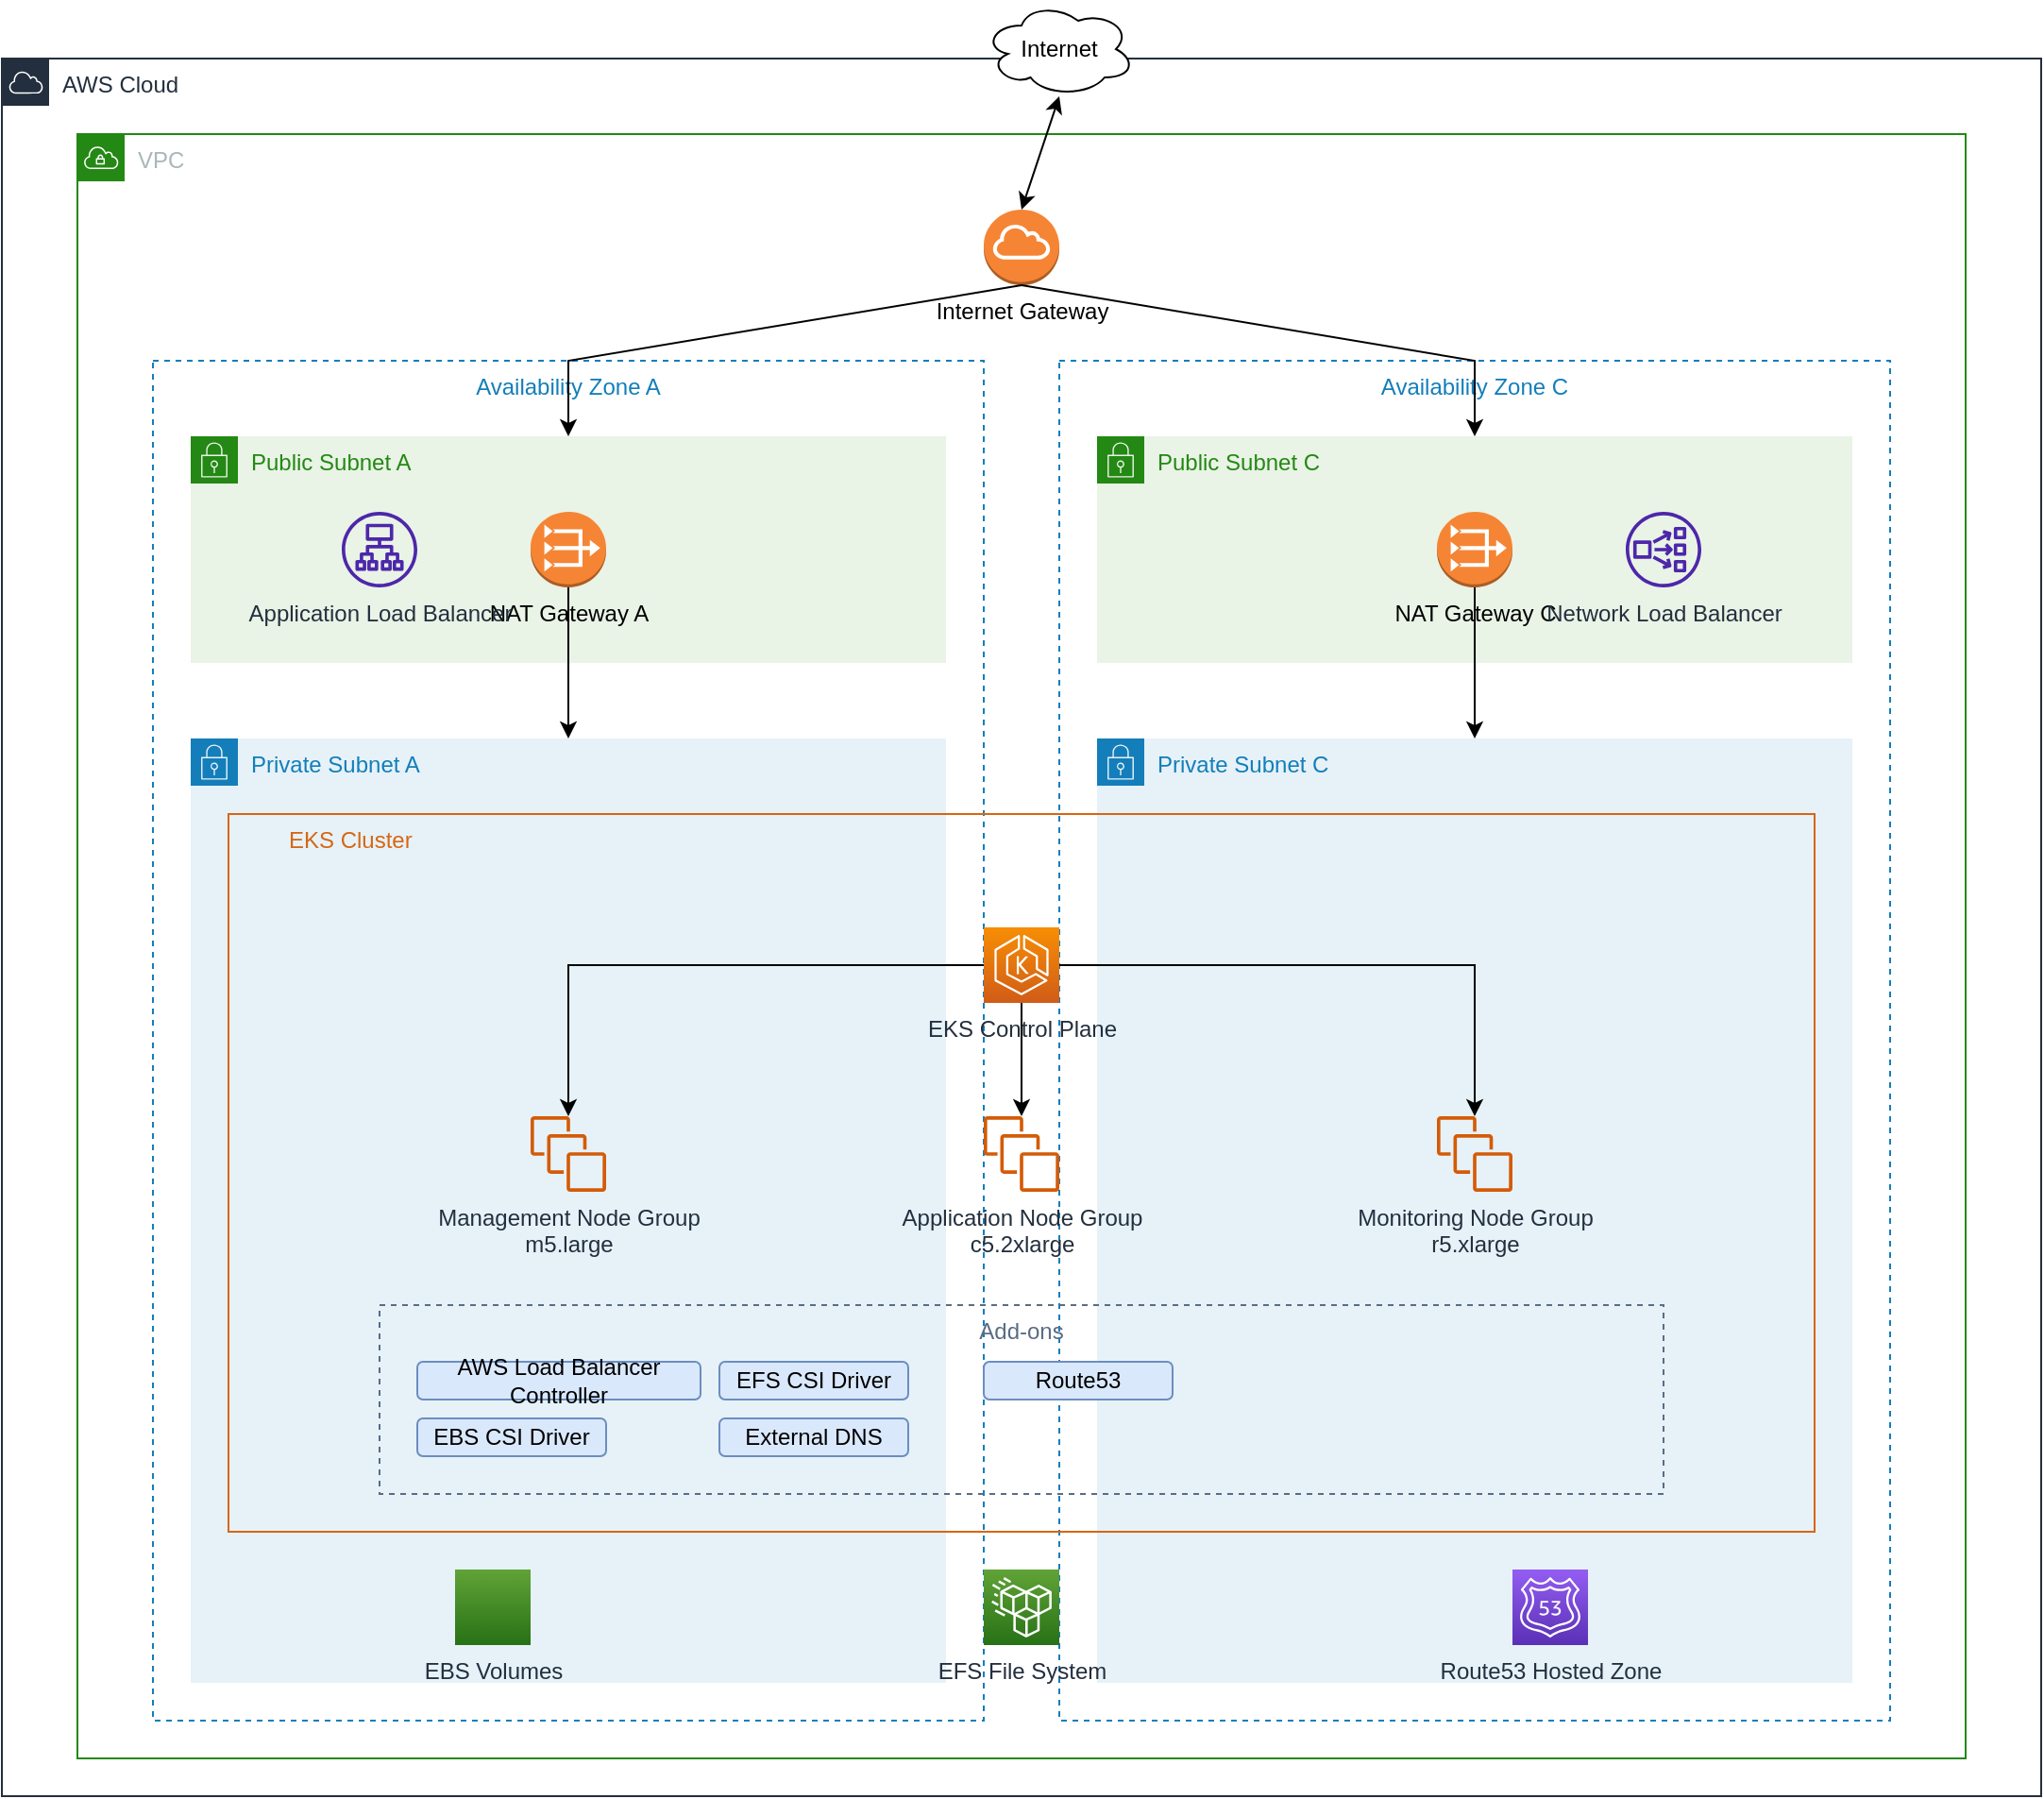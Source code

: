 <?xml version="1.0" encoding="UTF-8"?>
<mxfile version="15.8.6">
  <diagram id="eks-terraform-architecture" name="EKS Terraform Architecture">
    <mxGraphModel dx="1422" dy="798" grid="1" gridSize="10" guides="1" tooltips="1" connect="1" arrows="1" fold="1" page="1" pageScale="1" pageWidth="1169" pageHeight="1000" math="0" shadow="0">
      <root>
        <mxCell id="0" />
        <mxCell id="1" parent="0" />
        <!-- AWS Cloud Border -->
        <mxCell id="aws-cloud" value="AWS Cloud" style="points=[[0,0],[0.25,0],[0.5,0],[0.75,0],[1,0],[1,0.25],[1,0.5],[1,0.75],[1,1],[0.75,1],[0.5,1],[0.25,1],[0,1],[0,0.75],[0,0.5],[0,0.25]];outlineConnect=0;gradientColor=none;html=1;whiteSpace=wrap;fontSize=12;fontStyle=0;container=1;pointerEvents=0;collapsible=0;recursiveResize=0;shape=mxgraph.aws4.group;grIcon=mxgraph.aws4.group_aws_cloud;strokeColor=#232F3E;fillColor=none;verticalAlign=top;align=left;spacingLeft=30;fontColor=#232F3E;dashed=0;" vertex="1" parent="1">
          <mxGeometry x="40" y="40" width="1080" height="920" as="geometry" />
        </mxCell>
        
        <!-- VPC -->
        <mxCell id="vpc" value="VPC" style="points=[[0,0],[0.25,0],[0.5,0],[0.75,0],[1,0],[1,0.25],[1,0.5],[1,0.75],[1,1],[0.75,1],[0.5,1],[0.25,1],[0,1],[0,0.75],[0,0.5],[0,0.25]];outlineConnect=0;gradientColor=none;html=1;whiteSpace=wrap;fontSize=12;fontStyle=0;container=1;pointerEvents=0;collapsible=0;recursiveResize=0;shape=mxgraph.aws4.group;grIcon=mxgraph.aws4.group_vpc;strokeColor=#248814;fillColor=none;verticalAlign=top;align=left;spacingLeft=30;fontColor=#AAB7B8;dashed=0;" vertex="1" parent="aws-cloud">
          <mxGeometry x="40" y="40" width="1000" height="860" as="geometry" />
        </mxCell>
        
        <!-- Internet Gateway -->
        <mxCell id="igw" value="Internet Gateway" style="outlineConnect=0;dashed=0;verticalLabelPosition=bottom;verticalAlign=top;align=center;html=1;shape=mxgraph.aws3.internet_gateway;fillColor=#F58534;gradientColor=none;" vertex="1" parent="vpc">
          <mxGeometry x="480" y="40" width="40" height="40" as="geometry" />
        </mxCell>
        
        <!-- Availability Zone A -->
        <mxCell id="az-a" value="Availability Zone A" style="fillColor=none;strokeColor=#147EBA;dashed=1;verticalAlign=top;fontStyle=0;fontColor=#147EBA;" vertex="1" parent="vpc">
          <mxGeometry x="40" y="120" width="440" height="720" as="geometry" />
        </mxCell>
        
        <!-- Availability Zone C -->
        <mxCell id="az-c" value="Availability Zone C" style="fillColor=none;strokeColor=#147EBA;dashed=1;verticalAlign=top;fontStyle=0;fontColor=#147EBA;" vertex="1" parent="vpc">
          <mxGeometry x="520" y="120" width="440" height="720" as="geometry" />
        </mxCell>
        
        <!-- Public Subnet A -->
        <mxCell id="public-subnet-a" value="Public Subnet A" style="points=[[0,0],[0.25,0],[0.5,0],[0.75,0],[1,0],[1,0.25],[1,0.5],[1,0.75],[1,1],[0.75,1],[0.5,1],[0.25,1],[0,1],[0,0.75],[0,0.5],[0,0.25]];outlineConnect=0;gradientColor=none;html=1;whiteSpace=wrap;fontSize=12;fontStyle=0;container=1;pointerEvents=0;collapsible=0;recursiveResize=0;shape=mxgraph.aws4.group;grIcon=mxgraph.aws4.group_security_group;grStroke=0;strokeColor=#248814;fillColor=#E9F3E6;verticalAlign=top;align=left;spacingLeft=30;fontColor=#248814;dashed=0;" vertex="1" parent="vpc">
          <mxGeometry x="60" y="160" width="400" height="120" as="geometry" />
        </mxCell>
        
        <!-- NAT Gateway A -->
        <mxCell id="nat-a" value="NAT Gateway A" style="outlineConnect=0;dashed=0;verticalLabelPosition=bottom;verticalAlign=top;align=center;html=1;shape=mxgraph.aws3.vpc_nat_gateway;fillColor=#F58534;gradientColor=none;" vertex="1" parent="public-subnet-a">
          <mxGeometry x="180" y="40" width="40" height="40" as="geometry" />
        </mxCell>
        
        <!-- Application Load Balancer -->
        <mxCell id="alb" value="Application Load Balancer" style="sketch=0;outlineConnect=0;fontColor=#232F3E;gradientColor=none;fillColor=#4D27AA;strokeColor=none;dashed=0;verticalLabelPosition=bottom;verticalAlign=top;align=center;html=1;fontSize=12;fontStyle=0;aspect=fixed;pointerEvents=1;shape=mxgraph.aws4.application_load_balancer;" vertex="1" parent="public-subnet-a">
          <mxGeometry x="80" y="40" width="40" height="40" as="geometry" />
        </mxCell>
        
        <!-- Private Subnet A -->
        <mxCell id="private-subnet-a" value="Private Subnet A" style="points=[[0,0],[0.25,0],[0.5,0],[0.75,0],[1,0],[1,0.25],[1,0.5],[1,0.75],[1,1],[0.75,1],[0.5,1],[0.25,1],[0,1],[0,0.75],[0,0.5],[0,0.25]];outlineConnect=0;gradientColor=none;html=1;whiteSpace=wrap;fontSize=12;fontStyle=0;container=1;pointerEvents=0;collapsible=0;recursiveResize=0;shape=mxgraph.aws4.group;grIcon=mxgraph.aws4.group_security_group;grStroke=0;strokeColor=#147EBA;fillColor=#E6F2F8;verticalAlign=top;align=left;spacingLeft=30;fontColor=#147EBA;dashed=0;" vertex="1" parent="vpc">
          <mxGeometry x="60" y="320" width="400" height="500" as="geometry" />
        </mxCell>
        
        <!-- Public Subnet C -->
        <mxCell id="public-subnet-c" value="Public Subnet C" style="points=[[0,0],[0.25,0],[0.5,0],[0.75,0],[1,0],[1,0.25],[1,0.5],[1,0.75],[1,1],[0.75,1],[0.5,1],[0.25,1],[0,1],[0,0.75],[0,0.5],[0,0.25]];outlineConnect=0;gradientColor=none;html=1;whiteSpace=wrap;fontSize=12;fontStyle=0;container=1;pointerEvents=0;collapsible=0;recursiveResize=0;shape=mxgraph.aws4.group;grIcon=mxgraph.aws4.group_security_group;grStroke=0;strokeColor=#248814;fillColor=#E9F3E6;verticalAlign=top;align=left;spacingLeft=30;fontColor=#248814;dashed=0;" vertex="1" parent="vpc">
          <mxGeometry x="540" y="160" width="400" height="120" as="geometry" />
        </mxCell>
        
        <!-- NAT Gateway C -->
        <mxCell id="nat-c" value="NAT Gateway C" style="outlineConnect=0;dashed=0;verticalLabelPosition=bottom;verticalAlign=top;align=center;html=1;shape=mxgraph.aws3.vpc_nat_gateway;fillColor=#F58534;gradientColor=none;" vertex="1" parent="public-subnet-c">
          <mxGeometry x="180" y="40" width="40" height="40" as="geometry" />
        </mxCell>
        
        <!-- Network Load Balancer -->
        <mxCell id="nlb" value="Network Load Balancer" style="sketch=0;outlineConnect=0;fontColor=#232F3E;gradientColor=none;fillColor=#4D27AA;strokeColor=none;dashed=0;verticalLabelPosition=bottom;verticalAlign=top;align=center;html=1;fontSize=12;fontStyle=0;aspect=fixed;pointerEvents=1;shape=mxgraph.aws4.network_load_balancer;" vertex="1" parent="public-subnet-c">
          <mxGeometry x="280" y="40" width="40" height="40" as="geometry" />
        </mxCell>
        
        <!-- Private Subnet C -->
        <mxCell id="private-subnet-c" value="Private Subnet C" style="points=[[0,0],[0.25,0],[0.5,0],[0.75,0],[1,0],[1,0.25],[1,0.5],[1,0.75],[1,1],[0.75,1],[0.5,1],[0.25,1],[0,1],[0,0.75],[0,0.5],[0,0.25]];outlineConnect=0;gradientColor=none;html=1;whiteSpace=wrap;fontSize=12;fontStyle=0;container=1;pointerEvents=0;collapsible=0;recursiveResize=0;shape=mxgraph.aws4.group;grIcon=mxgraph.aws4.group_security_group;grStroke=0;strokeColor=#147EBA;fillColor=#E6F2F8;verticalAlign=top;align=left;spacingLeft=30;fontColor=#147EBA;dashed=0;" vertex="1" parent="vpc">
          <mxGeometry x="540" y="320" width="400" height="500" as="geometry" />
        </mxCell>
        
        <!-- EKS Cluster -->
        <mxCell id="eks-cluster" value="EKS Cluster" style="points=[[0,0],[0.25,0],[0.5,0],[0.75,0],[1,0],[1,0.25],[1,0.5],[1,0.75],[1,1],[0.75,1],[0.5,1],[0.25,1],[0,1],[0,0.75],[0,0.5],[0,0.25]];outlineConnect=0;gradientColor=none;html=1;whiteSpace=wrap;fontSize=12;fontStyle=0;container=1;pointerEvents=0;collapsible=0;recursiveResize=0;shape=mxgraph.aws4.group;grIcon=mxgraph.aws4.group_eks_cluster;strokeColor=#D86613;fillColor=none;verticalAlign=top;align=left;spacingLeft=30;fontColor=#D86613;dashed=0;" vertex="1" parent="vpc">
          <mxGeometry x="80" y="360" width="840" height="380" as="geometry" />
        </mxCell>
        
        <!-- EKS Control Plane -->
        <mxCell id="eks-control-plane" value="EKS Control Plane" style="sketch=0;points=[[0,0,0],[0.25,0,0],[0.5,0,0],[0.75,0,0],[1,0,0],[0,1,0],[0.25,1,0],[0.5,1,0],[0.75,1,0],[1,1,0],[0,0.25,0],[0,0.5,0],[0,0.75,0],[1,0.25,0],[1,0.5,0],[1,0.75,0]];outlineConnect=0;fontColor=#232F3E;gradientColor=#F78E04;gradientDirection=north;fillColor=#D05C17;strokeColor=#ffffff;dashed=0;verticalLabelPosition=bottom;verticalAlign=top;align=center;html=1;fontSize=12;fontStyle=0;aspect=fixed;shape=mxgraph.aws4.resourceIcon;resIcon=mxgraph.aws4.eks;" vertex="1" parent="eks-cluster">
          <mxGeometry x="400" y="60" width="40" height="40" as="geometry" />
        </mxCell>
        
        <!-- Management Node Group -->
        <mxCell id="management-ng" value="Management Node Group&#xa;m5.large" style="sketch=0;outlineConnect=0;fontColor=#232F3E;gradientColor=none;fillColor=#D45B07;strokeColor=none;dashed=0;verticalLabelPosition=bottom;verticalAlign=top;align=center;html=1;fontSize=12;fontStyle=0;aspect=fixed;pointerEvents=1;shape=mxgraph.aws4.instances;" vertex="1" parent="eks-cluster">
          <mxGeometry x="160" y="160" width="40" height="40" as="geometry" />
        </mxCell>
        
        <!-- Application Node Group -->
        <mxCell id="application-ng" value="Application Node Group&#xa;c5.2xlarge" style="sketch=0;outlineConnect=0;fontColor=#232F3E;gradientColor=none;fillColor=#D45B07;strokeColor=none;dashed=0;verticalLabelPosition=bottom;verticalAlign=top;align=center;html=1;fontSize=12;fontStyle=0;aspect=fixed;pointerEvents=1;shape=mxgraph.aws4.instances;" vertex="1" parent="eks-cluster">
          <mxGeometry x="400" y="160" width="40" height="40" as="geometry" />
        </mxCell>
        
        <!-- Monitoring Node Group -->
        <mxCell id="monitoring-ng" value="Monitoring Node Group&#xa;r5.xlarge" style="sketch=0;outlineConnect=0;fontColor=#232F3E;gradientColor=none;fillColor=#D45B07;strokeColor=none;dashed=0;verticalLabelPosition=bottom;verticalAlign=top;align=center;html=1;fontSize=12;fontStyle=0;aspect=fixed;pointerEvents=1;shape=mxgraph.aws4.instances;" vertex="1" parent="eks-cluster">
          <mxGeometry x="640" y="160" width="40" height="40" as="geometry" />
        </mxCell>
        
        <!-- Add-ons -->
        <mxCell id="addons" value="Add-ons" style="fillColor=none;strokeColor=#5A6C86;dashed=1;verticalAlign=top;fontStyle=0;fontColor=#5A6C86;" vertex="1" parent="eks-cluster">
          <mxGeometry x="80" y="260" width="680" height="100" as="geometry" />
        </mxCell>
        
        <!-- AWS Load Balancer Controller -->
        <mxCell id="lb-controller" value="AWS Load Balancer Controller" style="rounded=1;whiteSpace=wrap;html=1;fillColor=#dae8fc;strokeColor=#6c8ebf;" vertex="1" parent="eks-cluster">
          <mxGeometry x="100" y="290" width="150" height="20" as="geometry" />
        </mxCell>
        
        <!-- EBS CSI Driver -->
        <mxCell id="ebs-driver" value="EBS CSI Driver" style="rounded=1;whiteSpace=wrap;html=1;fillColor=#dae8fc;strokeColor=#6c8ebf;" vertex="1" parent="eks-cluster">
          <mxGeometry x="100" y="320" width="100" height="20" as="geometry" />
        </mxCell>
        
        <!-- EFS CSI Driver -->
        <mxCell id="efs-driver" value="EFS CSI Driver" style="rounded=1;whiteSpace=wrap;html=1;fillColor=#dae8fc;strokeColor=#6c8ebf;" vertex="1" parent="eks-cluster">
          <mxGeometry x="260" y="290" width="100" height="20" as="geometry" />
        </mxCell>
        
        <!-- External DNS -->
        <mxCell id="external-dns" value="External DNS" style="rounded=1;whiteSpace=wrap;html=1;fillColor=#dae8fc;strokeColor=#6c8ebf;" vertex="1" parent="eks-cluster">
          <mxGeometry x="260" y="320" width="100" height="20" as="geometry" />
        </mxCell>
        
        <!-- Route53 -->
        <mxCell id="route53" value="Route53" style="rounded=1;whiteSpace=wrap;html=1;fillColor=#dae8fc;strokeColor=#6c8ebf;" vertex="1" parent="eks-cluster">
          <mxGeometry x="400" y="290" width="100" height="20" as="geometry" />
        </mxCell>
        
        <!-- EBS Volumes -->
        <mxCell id="ebs" value="EBS Volumes" style="sketch=0;points=[[0,0,0],[0.25,0,0],[0.5,0,0],[0.75,0,0],[1,0,0],[0,1,0],[0.25,1,0],[0.5,1,0],[0.75,1,0],[1,1,0],[0,0.25,0],[0,0.5,0],[0,0.75,0],[1,0.25,0],[1,0.5,0],[1,0.75,0]];outlineConnect=0;fontColor=#232F3E;gradientColor=#60A337;gradientDirection=north;fillColor=#277116;strokeColor=#ffffff;dashed=0;verticalLabelPosition=bottom;verticalAlign=top;align=center;html=1;fontSize=12;fontStyle=0;aspect=fixed;shape=mxgraph.aws4.resourceIcon;resIcon=mxgraph.aws4.ebs;" vertex="1" parent="vpc">
          <mxGeometry x="200" y="760" width="40" height="40" as="geometry" />
        </mxCell>
        
        <!-- EFS File System -->
        <mxCell id="efs" value="EFS File System" style="sketch=0;points=[[0,0,0],[0.25,0,0],[0.5,0,0],[0.75,0,0],[1,0,0],[0,1,0],[0.25,1,0],[0.5,1,0],[0.75,1,0],[1,1,0],[0,0.25,0],[0,0.5,0],[0,0.75,0],[1,0.25,0],[1,0.5,0],[1,0.75,0]];outlineConnect=0;fontColor=#232F3E;gradientColor=#60A337;gradientDirection=north;fillColor=#277116;strokeColor=#ffffff;dashed=0;verticalLabelPosition=bottom;verticalAlign=top;align=center;html=1;fontSize=12;fontStyle=0;aspect=fixed;shape=mxgraph.aws4.resourceIcon;resIcon=mxgraph.aws4.efs_standard;" vertex="1" parent="vpc">
          <mxGeometry x="480" y="760" width="40" height="40" as="geometry" />
        </mxCell>
        
        <!-- Route53 Hosted Zone -->
        <mxCell id="route53-zone" value="Route53 Hosted Zone" style="sketch=0;points=[[0,0,0],[0.25,0,0],[0.5,0,0],[0.75,0,0],[1,0,0],[0,1,0],[0.25,1,0],[0.5,1,0],[0.75,1,0],[1,1,0],[0,0.25,0],[0,0.5,0],[0,0.75,0],[1,0.25,0],[1,0.5,0],[1,0.75,0]];outlineConnect=0;fontColor=#232F3E;gradientColor=#945DF2;gradientDirection=north;fillColor=#5A30B5;strokeColor=#ffffff;dashed=0;verticalLabelPosition=bottom;verticalAlign=top;align=center;html=1;fontSize=12;fontStyle=0;aspect=fixed;shape=mxgraph.aws4.resourceIcon;resIcon=mxgraph.aws4.route_53;" vertex="1" parent="vpc">
          <mxGeometry x="760" y="760" width="40" height="40" as="geometry" />
        </mxCell>
        
        <!-- Connections -->
        <!-- IGW to Public Subnets -->
        <mxCell id="igw-to-public-a" value="" style="endArrow=classic;html=1;rounded=0;exitX=0.5;exitY=1;exitDx=0;exitDy=0;exitPerimeter=0;entryX=0.5;entryY=0;entryDx=0;entryDy=0;" edge="1" parent="vpc" source="igw" target="public-subnet-a">
          <mxGeometry width="50" height="50" relative="1" as="geometry">
            <mxPoint x="500" y="90" as="sourcePoint" />
            <mxPoint x="550" y="40" as="targetPoint" />
            <Array as="points">
              <mxPoint x="260" y="120" />
            </Array>
          </mxGeometry>
        </mxCell>
        
        <mxCell id="igw-to-public-c" value="" style="endArrow=classic;html=1;rounded=0;exitX=0.5;exitY=1;exitDx=0;exitDy=0;exitPerimeter=0;entryX=0.5;entryY=0;entryDx=0;entryDy=0;" edge="1" parent="vpc" source="igw" target="public-subnet-c">
          <mxGeometry width="50" height="50" relative="1" as="geometry">
            <mxPoint x="500" y="90" as="sourcePoint" />
            <mxPoint x="550" y="40" as="targetPoint" />
            <Array as="points">
              <mxPoint x="740" y="120" />
            </Array>
          </mxGeometry>
        </mxCell>
        
        <!-- NAT to Private Subnets -->
        <mxCell id="nat-a-to-private-a" value="" style="endArrow=classic;html=1;rounded=0;entryX=0.5;entryY=0;entryDx=0;entryDy=0;" edge="1" parent="vpc" target="private-subnet-a">
          <mxGeometry width="50" height="50" relative="1" as="geometry">
            <mxPoint x="260" y="240" as="sourcePoint" />
            <mxPoint x="550" y="300" as="targetPoint" />
          </mxGeometry>
        </mxCell>
        
        <mxCell id="nat-c-to-private-c" value="" style="endArrow=classic;html=1;rounded=0;entryX=0.5;entryY=0;entryDx=0;entryDy=0;" edge="1" parent="vpc" target="private-subnet-c">
          <mxGeometry width="50" height="50" relative="1" as="geometry">
            <mxPoint x="740" y="240" as="sourcePoint" />
            <mxPoint x="550" y="300" as="targetPoint" />
          </mxGeometry>
        </mxCell>
        
        <!-- Control Plane to Node Groups -->
        <mxCell id="cp-to-management" value="" style="endArrow=classic;html=1;rounded=0;exitX=0;exitY=0.5;exitDx=0;exitDy=0;exitPerimeter=0;entryX=0.5;entryY=0;entryDx=0;entryDy=0;entryPerimeter=0;" edge="1" parent="eks-cluster" source="eks-control-plane" target="management-ng">
          <mxGeometry width="50" height="50" relative="1" as="geometry">
            <mxPoint x="400" y="210" as="sourcePoint" />
            <mxPoint x="450" y="160" as="targetPoint" />
            <Array as="points">
              <mxPoint x="180" y="80" />
            </Array>
          </mxGeometry>
        </mxCell>
        
        <mxCell id="cp-to-application" value="" style="endArrow=classic;html=1;rounded=0;exitX=0.5;exitY=1;exitDx=0;exitDy=0;exitPerimeter=0;entryX=0.5;entryY=0;entryDx=0;entryDy=0;entryPerimeter=0;" edge="1" parent="eks-cluster" source="eks-control-plane" target="application-ng">
          <mxGeometry width="50" height="50" relative="1" as="geometry">
            <mxPoint x="400" y="210" as="sourcePoint" />
            <mxPoint x="450" y="160" as="targetPoint" />
            <Array as="points">
              <mxPoint x="420" y="120" />
            </Array>
          </mxGeometry>
        </mxCell>
        
        <mxCell id="cp-to-monitoring" value="" style="endArrow=classic;html=1;rounded=0;exitX=1;exitY=0.5;exitDx=0;exitDy=0;exitPerimeter=0;entryX=0.5;entryY=0;entryDx=0;entryDy=0;entryPerimeter=0;" edge="1" parent="eks-cluster" source="eks-control-plane" target="monitoring-ng">
          <mxGeometry width="50" height="50" relative="1" as="geometry">
            <mxPoint x="400" y="210" as="sourcePoint" />
            <mxPoint x="450" y="160" as="targetPoint" />
            <Array as="points">
              <mxPoint x="660" y="80" />
            </Array>
          </mxGeometry>
        </mxCell>
        
        <!-- External connections -->
        <mxCell id="internet" value="Internet" style="ellipse;shape=cloud;whiteSpace=wrap;html=1;" vertex="1" parent="1">
          <mxGeometry x="560" y="10" width="80" height="50" as="geometry" />
        </mxCell>
        
        <mxCell id="internet-to-igw" value="" style="endArrow=classic;startArrow=classic;html=1;rounded=0;exitX=0.5;exitY=0;exitDx=0;exitDy=0;exitPerimeter=0;entryX=0.5;entryY=1;entryDx=0;entryDy=0;" edge="1" parent="1" source="igw" target="internet">
          <mxGeometry width="50" height="50" relative="1" as="geometry">
            <mxPoint x="560" y="90" as="sourcePoint" />
            <mxPoint x="610" y="40" as="targetPoint" />
          </mxGeometry>
        </mxCell>
      </root>
    </mxGraphModel>
  </diagram>
</mxfile>